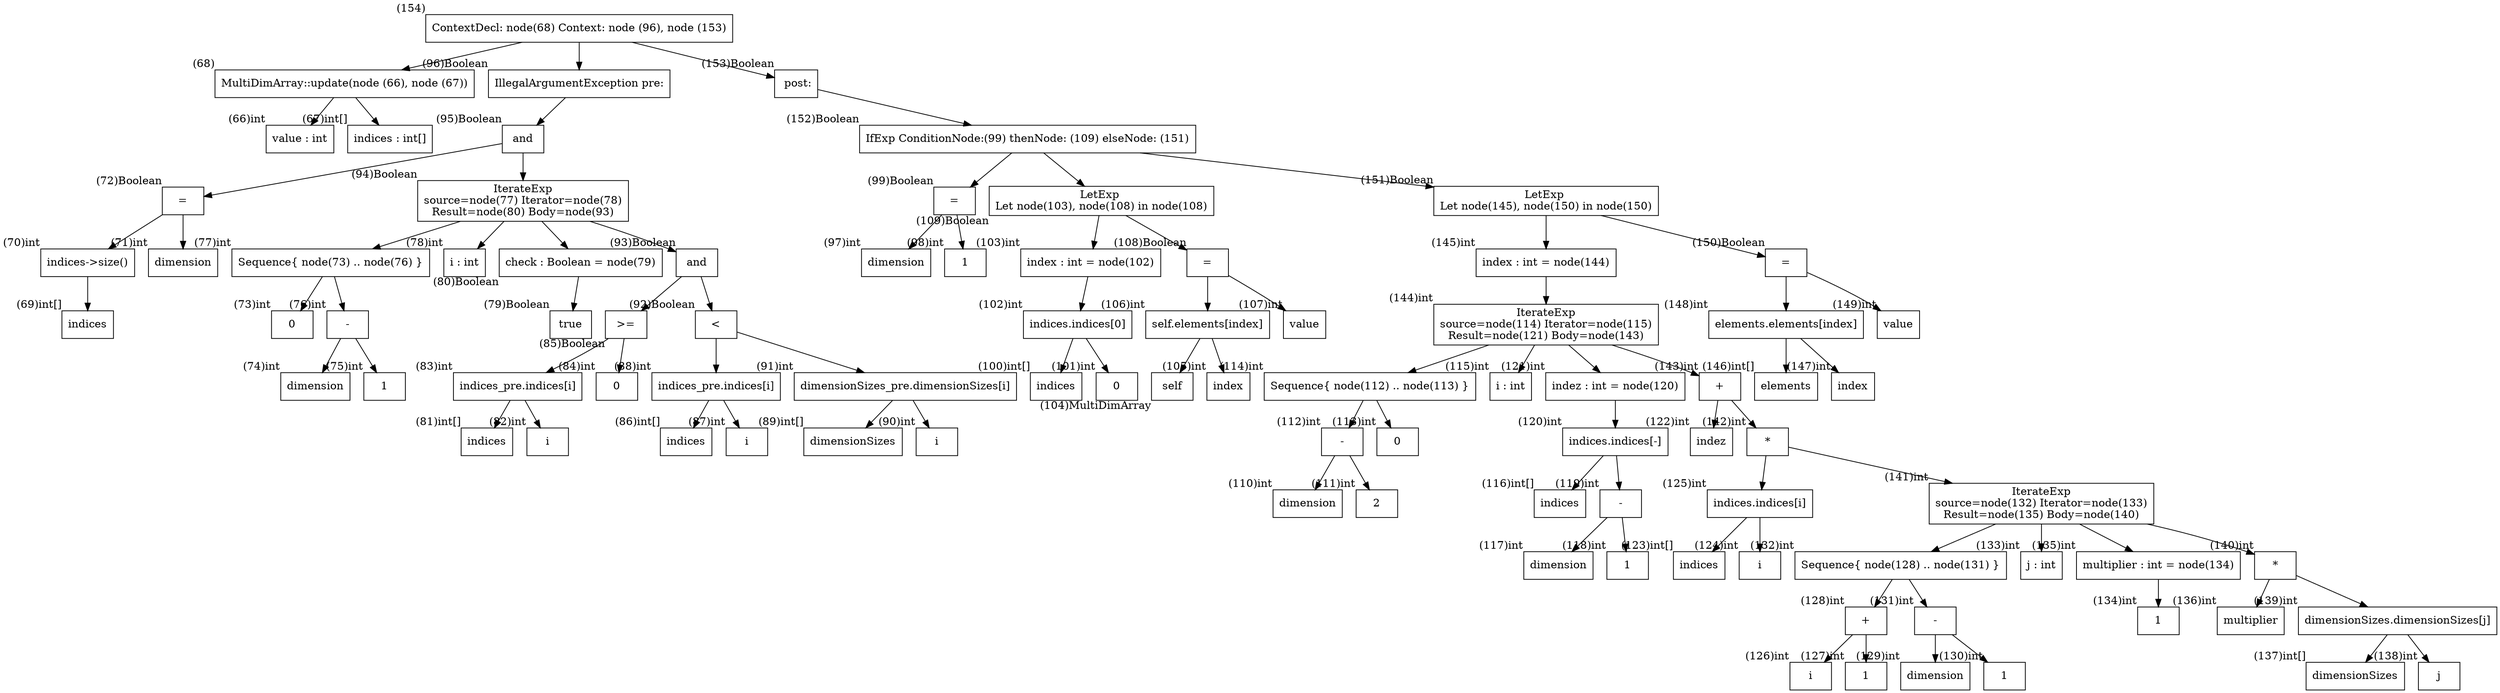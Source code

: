 digraph AST {
  node [shape=box];
  n154 [label="ContextDecl: node(68) Context: node (96), node (153)", xlabel="(154)"];
  n154 -> n68;
  n154 -> n96;
  n154 -> n153;
  n68 [label="MultiDimArray::update(node (66), node (67))", xlabel="(68)"];
  n68 -> n66;
  n68 -> n67;
  n96 [label="IllegalArgumentException pre:", xlabel="(96)Boolean"];
  n96 -> n95;
  n153 [label=" post:", xlabel="(153)Boolean"];
  n153 -> n152;
  n66 [label="value : int", xlabel="(66)int"];
  n67 [label="indices : int[]", xlabel="(67)int[]"];
  n95 [label="and", xlabel="(95)Boolean"];
  n95 -> n72;
  n95 -> n94;
  n152 [label="IfExp ConditionNode:(99) thenNode: (109) elseNode: (151)", xlabel="(152)Boolean"];
  n152 -> n99;
  n152 -> n109;
  n152 -> n151;
  n72 [label="=", xlabel="(72)Boolean"];
  n72 -> n70;
  n72 -> n71;
  n94 [label="IterateExp
source=node(77) Iterator=node(78)
Result=node(80) Body=node(93)", xlabel="(94)Boolean"];
  n94 -> n77;
  n94 -> n78;
  n94 -> n80;
  n94 -> n93;
  n99 [label="=", xlabel="(99)Boolean"];
  n99 -> n97;
  n99 -> n98;
  n109 [label="LetExp 
Let node(103), node(108) in node(108)", xlabel="(109)Boolean"];
  n109 -> n103;
  n109 -> n108;
  n151 [label="LetExp 
Let node(145), node(150) in node(150)", xlabel="(151)Boolean"];
  n151 -> n145;
  n151 -> n150;
  n70 [label="indices->size()", xlabel="(70)int"];
  n70 -> n69;
  n71 [label="dimension", xlabel="(71)int"];
  n77 [label="Sequence{ node(73) .. node(76) }", xlabel="(77)int"];
  n77 -> n73;
  n77 -> n76;
  n78 [label="i : int", xlabel="(78)int"];
  n80 [label="check : Boolean = node(79)", xlabel="(80)Boolean"];
  n80 -> n79;
  n93 [label="and", xlabel="(93)Boolean"];
  n93 -> n85;
  n93 -> n92;
  n97 [label="dimension", xlabel="(97)int"];
  n98 [label="1", xlabel="(98)int"];
  n103 [label="index : int = node(102)", xlabel="(103)int"];
  n103 -> n102;
  n108 [label="=", xlabel="(108)Boolean"];
  n108 -> n106;
  n108 -> n107;
  n145 [label="index : int = node(144)", xlabel="(145)int"];
  n145 -> n144;
  n150 [label="=", xlabel="(150)Boolean"];
  n150 -> n148;
  n150 -> n149;
  n69 [label="indices", xlabel="(69)int[]"];
  n73 [label="0", xlabel="(73)int"];
  n76 [label="-", xlabel="(76)int"];
  n76 -> n74;
  n76 -> n75;
  n79 [label="true", xlabel="(79)Boolean"];
  n85 [label=">=", xlabel="(85)Boolean"];
  n85 -> n83;
  n85 -> n84;
  n92 [label="<", xlabel="(92)Boolean"];
  n92 -> n88;
  n92 -> n91;
  n102 [label="indices.indices[0]", xlabel="(102)int"];
  n102 -> n100;
  n102 -> n101;
  n106 [label="self.elements[index]", xlabel="(106)int"];
  n106 -> n104;
  n106 -> n105;
  n107 [label="value", xlabel="(107)int"];
  n144 [label="IterateExp
source=node(114) Iterator=node(115)
Result=node(121) Body=node(143)", xlabel="(144)int"];
  n144 -> n114;
  n144 -> n115;
  n144 -> n121;
  n144 -> n143;
  n148 [label="elements.elements[index]", xlabel="(148)int"];
  n148 -> n146;
  n148 -> n147;
  n149 [label="value", xlabel="(149)int"];
  n74 [label="dimension", xlabel="(74)int"];
  n75 [label="1", xlabel="(75)int"];
  n83 [label="indices_pre.indices[i]", xlabel="(83)int"];
  n83 -> n81;
  n83 -> n82;
  n84 [label="0", xlabel="(84)int"];
  n88 [label="indices_pre.indices[i]", xlabel="(88)int"];
  n88 -> n86;
  n88 -> n87;
  n91 [label="dimensionSizes_pre.dimensionSizes[i]", xlabel="(91)int"];
  n91 -> n89;
  n91 -> n90;
  n100 [label="indices", xlabel="(100)int[]"];
  n101 [label="0", xlabel="(101)int"];
  n104 [label="self", xlabel="(104)MultiDimArray"];
  n105 [label="index", xlabel="(105)int"];
  n114 [label="Sequence{ node(112) .. node(113) }", xlabel="(114)int"];
  n114 -> n112;
  n114 -> n113;
  n115 [label="i : int", xlabel="(115)int"];
  n121 [label="indez : int = node(120)", xlabel="(121)int"];
  n121 -> n120;
  n143 [label="+", xlabel="(143)int"];
  n143 -> n122;
  n143 -> n142;
  n146 [label="elements", xlabel="(146)int[]"];
  n147 [label="index", xlabel="(147)int"];
  n81 [label="indices", xlabel="(81)int[]"];
  n82 [label="i", xlabel="(82)int"];
  n86 [label="indices", xlabel="(86)int[]"];
  n87 [label="i", xlabel="(87)int"];
  n89 [label="dimensionSizes", xlabel="(89)int[]"];
  n90 [label="i", xlabel="(90)int"];
  n112 [label="-", xlabel="(112)int"];
  n112 -> n110;
  n112 -> n111;
  n113 [label="0", xlabel="(113)int"];
  n120 [label="indices.indices[-]", xlabel="(120)int"];
  n120 -> n116;
  n120 -> n119;
  n122 [label="indez", xlabel="(122)int"];
  n142 [label="*", xlabel="(142)int"];
  n142 -> n125;
  n142 -> n141;
  n110 [label="dimension", xlabel="(110)int"];
  n111 [label="2", xlabel="(111)int"];
  n116 [label="indices", xlabel="(116)int[]"];
  n119 [label="-", xlabel="(119)int"];
  n119 -> n117;
  n119 -> n118;
  n125 [label="indices.indices[i]", xlabel="(125)int"];
  n125 -> n123;
  n125 -> n124;
  n141 [label="IterateExp
source=node(132) Iterator=node(133)
Result=node(135) Body=node(140)", xlabel="(141)int"];
  n141 -> n132;
  n141 -> n133;
  n141 -> n135;
  n141 -> n140;
  n117 [label="dimension", xlabel="(117)int"];
  n118 [label="1", xlabel="(118)int"];
  n123 [label="indices", xlabel="(123)int[]"];
  n124 [label="i", xlabel="(124)int"];
  n132 [label="Sequence{ node(128) .. node(131) }", xlabel="(132)int"];
  n132 -> n128;
  n132 -> n131;
  n133 [label="j : int", xlabel="(133)int"];
  n135 [label="multiplier : int = node(134)", xlabel="(135)int"];
  n135 -> n134;
  n140 [label="*", xlabel="(140)int"];
  n140 -> n136;
  n140 -> n139;
  n128 [label="+", xlabel="(128)int"];
  n128 -> n126;
  n128 -> n127;
  n131 [label="-", xlabel="(131)int"];
  n131 -> n129;
  n131 -> n130;
  n134 [label="1", xlabel="(134)int"];
  n136 [label="multiplier", xlabel="(136)int"];
  n139 [label="dimensionSizes.dimensionSizes[j]", xlabel="(139)int"];
  n139 -> n137;
  n139 -> n138;
  n126 [label="i", xlabel="(126)int"];
  n127 [label="1", xlabel="(127)int"];
  n129 [label="dimension", xlabel="(129)int"];
  n130 [label="1", xlabel="(130)int"];
  n137 [label="dimensionSizes", xlabel="(137)int[]"];
  n138 [label="j", xlabel="(138)int"];
}
